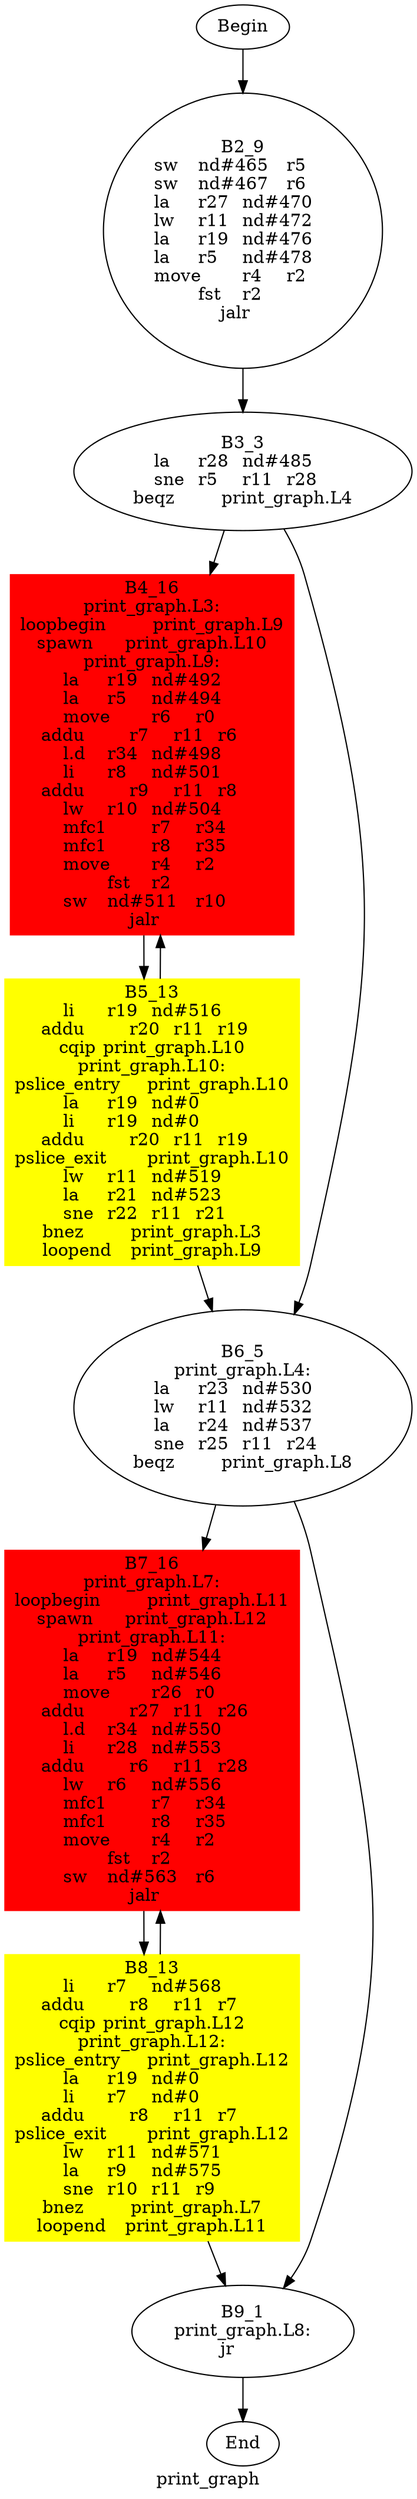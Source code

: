 digraph G{
	label = "print_graph"	style = "dashed";
	color = purple;
	Node0 [label = "Begin"];
	Node0 -> {Node2 }
	Node1 [label = "End"];
	Node1 -> {}
	Node2 [label = "B2_9\nsw	nd#465	r5	\nsw	nd#467	r6	\nla	r27	nd#470	\nlw	r11	nd#472	\nla	r19	nd#476	\nla	r5	nd#478	\nmove	r4	r2	\nfst	r2	\njalr	\n"];
	Node2 -> {Node3 }
	Node3 [label = "B3_3\nla	r28	nd#485	\nsne	r5	r11	r28	\nbeqz	print_graph.L4\n"];
	Node3 -> {Node4 Node6 }
	Node4 [label = "B4_16\nprint_graph.L3:\nloopbegin	print_graph.L9\nspawn	print_graph.L10\nprint_graph.L9:\nla	r19	nd#492	\nla	r5	nd#494	\nmove	r6	r0	\naddu	r7	r11	r6	\nl.d	r34	nd#498	\nli	r8	nd#501	\naddu	r9	r11	r8	\nlw	r10	nd#504	\nmfc1	r7	r34	\nmfc1	r8	r35	\nmove	r4	r2	\nfst	r2	\nsw	nd#511	r10	\njalr	\n"];
	Node4 -> {Node5 }
	Node5 [label = "B5_13\nli	r19	nd#516	\naddu	r20	r11	r19	\ncqip	print_graph.L10\nprint_graph.L10:\npslice_entry	print_graph.L10\nla	r19	nd#0	\nli	r19	nd#0	\naddu	r20	r11	r19	\npslice_exit	print_graph.L10\nlw	r11	nd#519	\nla	r21	nd#523	\nsne	r22	r11	r21	\nbnez	print_graph.L3\nloopend	print_graph.L9\n"];
	Node5 -> {Node6 Node4 }
	Node6 [label = "B6_5\nprint_graph.L4:\nla	r23	nd#530	\nlw	r11	nd#532	\nla	r24	nd#537	\nsne	r25	r11	r24	\nbeqz	print_graph.L8\n"];
	Node6 -> {Node7 Node9 }
	Node7 [label = "B7_16\nprint_graph.L7:\nloopbegin	print_graph.L11\nspawn	print_graph.L12\nprint_graph.L11:\nla	r19	nd#544	\nla	r5	nd#546	\nmove	r26	r0	\naddu	r27	r11	r26	\nl.d	r34	nd#550	\nli	r28	nd#553	\naddu	r6	r11	r28	\nlw	r6	nd#556	\nmfc1	r7	r34	\nmfc1	r8	r35	\nmove	r4	r2	\nfst	r2	\nsw	nd#563	r6	\njalr	\n"];
	Node7 -> {Node8 }
	Node8 [label = "B8_13\nli	r7	nd#568	\naddu	r8	r11	r7	\ncqip	print_graph.L12\nprint_graph.L12:\npslice_entry	print_graph.L12\nla	r19	nd#0	\nli	r7	nd#0	\naddu	r8	r11	r7	\npslice_exit	print_graph.L12\nlw	r11	nd#571	\nla	r9	nd#575	\nsne	r10	r11	r9	\nbnez	print_graph.L7\nloopend	print_graph.L11\n"];
	Node8 -> {Node9 Node7 }
	Node9 [label = "B9_1\nprint_graph.L8:\njr	\n"];
	Node9 -> {Node1 }
	Node4 [shape = box ,style=filled ,color=red];
	Node7 [shape = box ,style=filled ,color=red];
	Node5 [shape = polygon ,style=filled ,color=yellow];
	Node8 [shape = polygon ,style=filled ,color=yellow];
}
